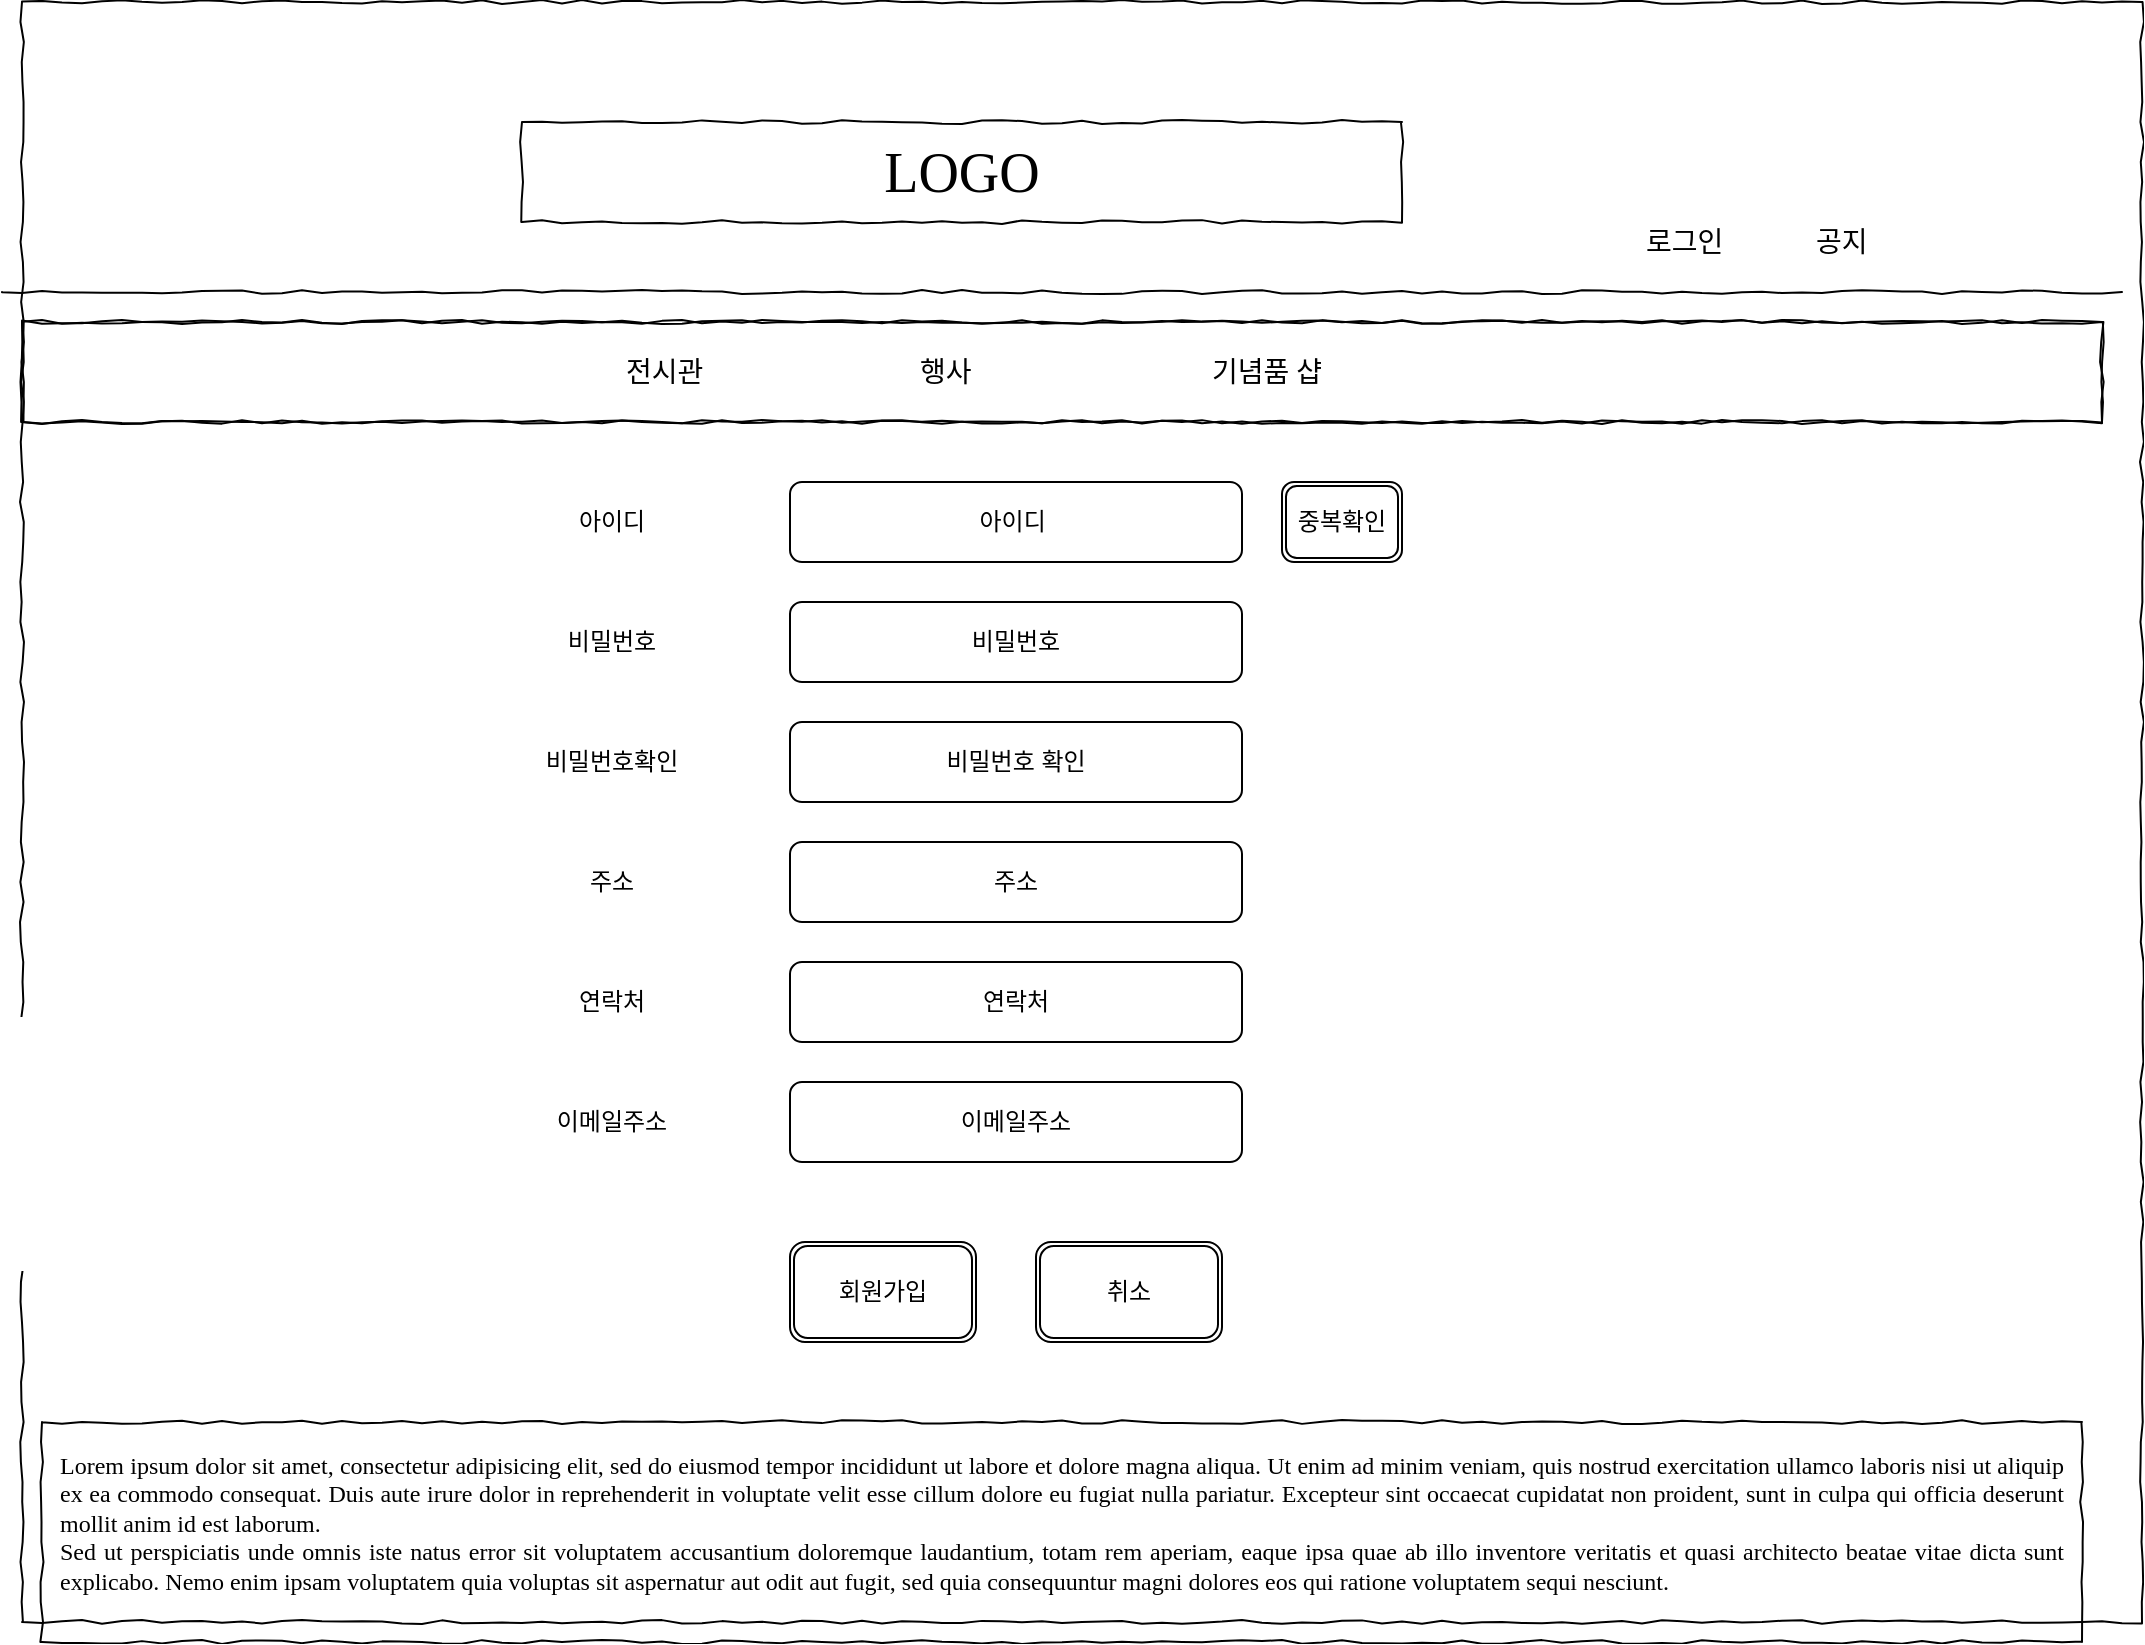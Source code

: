 <mxfile version="13.6.2" type="github">
  <diagram id="auSQH_ozP-fbKtCwQX6T" name="Page-1">
    <mxGraphModel dx="1101" dy="724" grid="1" gridSize="10" guides="1" tooltips="1" connect="1" arrows="1" fold="1" page="1" pageScale="1" pageWidth="827" pageHeight="1169" math="0" shadow="0">
      <root>
        <mxCell id="0" />
        <mxCell id="1" parent="0" />
        <mxCell id="gSJi5fGscnwKrzjRm0TT-1" value="" style="whiteSpace=wrap;html=1;rounded=0;shadow=0;labelBackgroundColor=none;strokeColor=#000000;strokeWidth=1;fillColor=none;fontFamily=Verdana;fontSize=12;fontColor=#000000;align=center;comic=1;" parent="1" vertex="1">
          <mxGeometry x="30" width="1060" height="810" as="geometry" />
        </mxCell>
        <mxCell id="gSJi5fGscnwKrzjRm0TT-2" value="LOGO" style="whiteSpace=wrap;html=1;rounded=0;shadow=0;labelBackgroundColor=none;strokeWidth=1;fontFamily=Verdana;fontSize=28;align=center;comic=1;" parent="1" vertex="1">
          <mxGeometry x="280" y="60" width="440" height="50" as="geometry" />
        </mxCell>
        <mxCell id="gSJi5fGscnwKrzjRm0TT-3" value="로그인" style="text;html=1;points=[];align=left;verticalAlign=top;spacingTop=-4;fontSize=14;fontFamily=Verdana" parent="1" vertex="1">
          <mxGeometry x="840" y="110" width="60" height="20" as="geometry" />
        </mxCell>
        <mxCell id="gSJi5fGscnwKrzjRm0TT-4" value="공지" style="text;html=1;points=[];align=left;verticalAlign=top;spacingTop=-4;fontSize=14;fontFamily=Verdana" parent="1" vertex="1">
          <mxGeometry x="925" y="110" width="60" height="20" as="geometry" />
        </mxCell>
        <mxCell id="gSJi5fGscnwKrzjRm0TT-5" value="" style="line;strokeWidth=1;html=1;rounded=0;shadow=0;labelBackgroundColor=none;fillColor=none;fontFamily=Verdana;fontSize=14;fontColor=#000000;align=center;comic=1;" parent="1" vertex="1">
          <mxGeometry x="20" y="140" width="1060" height="10" as="geometry" />
        </mxCell>
        <mxCell id="gSJi5fGscnwKrzjRm0TT-6" value="" style="whiteSpace=wrap;html=1;rounded=0;shadow=0;labelBackgroundColor=none;strokeWidth=1;fillColor=none;fontFamily=Verdana;fontSize=12;align=center;comic=1;" parent="1" vertex="1">
          <mxGeometry x="30" y="160" width="1040" height="50" as="geometry" />
        </mxCell>
        <mxCell id="gSJi5fGscnwKrzjRm0TT-10" value="&lt;div style=&quot;text-align: justify&quot;&gt;&lt;span&gt;Lorem ipsum dolor sit amet, consectetur adipisicing elit, sed do eiusmod tempor incididunt ut labore et dolore magna aliqua. Ut enim ad minim veniam, quis nostrud exercitation ullamco laboris nisi ut aliquip ex ea commodo consequat. Duis aute irure dolor in reprehenderit in voluptate velit esse cillum dolore eu fugiat nulla pariatur. Excepteur sint occaecat cupidatat non proident, sunt in culpa qui officia deserunt mollit anim id est laborum.&lt;/span&gt;&lt;/div&gt;&lt;div style=&quot;text-align: justify&quot;&gt;&lt;span&gt;Sed ut perspiciatis unde omnis iste natus error sit voluptatem accusantium doloremque laudantium, totam rem aperiam, eaque ipsa quae ab illo inventore veritatis et quasi architecto beatae vitae dicta sunt explicabo. Nemo enim ipsam voluptatem quia voluptas sit aspernatur aut odit aut fugit, sed quia consequuntur magni dolores eos qui ratione voluptatem sequi nesciunt.&amp;nbsp;&lt;/span&gt;&lt;/div&gt;" style="whiteSpace=wrap;html=1;rounded=0;shadow=0;labelBackgroundColor=none;strokeWidth=1;fillColor=none;fontFamily=Verdana;fontSize=12;align=center;verticalAlign=top;spacing=10;comic=1;" parent="1" vertex="1">
          <mxGeometry x="40" y="710" width="1020" height="110" as="geometry" />
        </mxCell>
        <mxCell id="gSJi5fGscnwKrzjRm0TT-25" value="아이디&amp;nbsp;" style="shape=ext;rounded=1;html=1;whiteSpace=wrap;" parent="1" vertex="1">
          <mxGeometry x="414" y="240" width="226" height="40" as="geometry" />
        </mxCell>
        <mxCell id="gSJi5fGscnwKrzjRm0TT-26" value="비밀번호" style="shape=ext;rounded=1;html=1;whiteSpace=wrap;" parent="1" vertex="1">
          <mxGeometry x="414" y="300" width="226" height="40" as="geometry" />
        </mxCell>
        <mxCell id="gSJi5fGscnwKrzjRm0TT-27" value="비밀번호 확인" style="shape=ext;rounded=1;html=1;whiteSpace=wrap;" parent="1" vertex="1">
          <mxGeometry x="414" y="360" width="226" height="40" as="geometry" />
        </mxCell>
        <mxCell id="gSJi5fGscnwKrzjRm0TT-28" value="주소" style="shape=ext;rounded=1;html=1;whiteSpace=wrap;" parent="1" vertex="1">
          <mxGeometry x="414" y="420" width="226" height="40" as="geometry" />
        </mxCell>
        <mxCell id="gSJi5fGscnwKrzjRm0TT-29" value="연락처" style="shape=ext;rounded=1;html=1;whiteSpace=wrap;" parent="1" vertex="1">
          <mxGeometry x="414" y="480" width="226" height="40" as="geometry" />
        </mxCell>
        <mxCell id="gSJi5fGscnwKrzjRm0TT-30" value="이메일주소" style="shape=ext;rounded=1;html=1;whiteSpace=wrap;" parent="1" vertex="1">
          <mxGeometry x="414" y="540" width="226" height="40" as="geometry" />
        </mxCell>
        <mxCell id="gSJi5fGscnwKrzjRm0TT-31" value="회원가입" style="shape=ext;rounded=1;html=1;whiteSpace=wrap;double=1;" parent="1" vertex="1">
          <mxGeometry x="414" y="620" width="93" height="50" as="geometry" />
        </mxCell>
        <mxCell id="gSJi5fGscnwKrzjRm0TT-32" value="취소" style="shape=ext;rounded=1;html=1;whiteSpace=wrap;double=1;" parent="1" vertex="1">
          <mxGeometry x="537" y="620" width="93" height="50" as="geometry" />
        </mxCell>
        <mxCell id="gSJi5fGscnwKrzjRm0TT-33" value="중복확인" style="shape=ext;rounded=1;html=1;whiteSpace=wrap;double=1;" parent="1" vertex="1">
          <mxGeometry x="660" y="240" width="60" height="40" as="geometry" />
        </mxCell>
        <mxCell id="gSJi5fGscnwKrzjRm0TT-34" value="아이디" style="text;html=1;strokeColor=none;fillColor=none;align=center;verticalAlign=middle;whiteSpace=wrap;rounded=0;" parent="1" vertex="1">
          <mxGeometry x="280" y="240" width="90" height="40" as="geometry" />
        </mxCell>
        <mxCell id="gSJi5fGscnwKrzjRm0TT-35" value="비밀번호" style="text;html=1;strokeColor=none;fillColor=none;align=center;verticalAlign=middle;whiteSpace=wrap;rounded=0;" parent="1" vertex="1">
          <mxGeometry x="280" y="300" width="90" height="40" as="geometry" />
        </mxCell>
        <mxCell id="gSJi5fGscnwKrzjRm0TT-36" value="비밀번호확인" style="text;html=1;strokeColor=none;fillColor=none;align=center;verticalAlign=middle;whiteSpace=wrap;rounded=0;" parent="1" vertex="1">
          <mxGeometry x="280" y="360" width="90" height="40" as="geometry" />
        </mxCell>
        <mxCell id="gSJi5fGscnwKrzjRm0TT-37" value="주소" style="text;html=1;strokeColor=none;fillColor=none;align=center;verticalAlign=middle;whiteSpace=wrap;rounded=0;" parent="1" vertex="1">
          <mxGeometry x="280" y="420" width="90" height="40" as="geometry" />
        </mxCell>
        <mxCell id="gSJi5fGscnwKrzjRm0TT-38" value="연락처" style="text;html=1;strokeColor=none;fillColor=none;align=center;verticalAlign=middle;whiteSpace=wrap;rounded=0;" parent="1" vertex="1">
          <mxGeometry x="280" y="480" width="90" height="40" as="geometry" />
        </mxCell>
        <mxCell id="gSJi5fGscnwKrzjRm0TT-39" value="이메일주소" style="text;html=1;strokeColor=none;fillColor=none;align=center;verticalAlign=middle;whiteSpace=wrap;rounded=0;" parent="1" vertex="1">
          <mxGeometry x="280" y="540" width="90" height="40" as="geometry" />
        </mxCell>
        <mxCell id="NRkYXEN0y8NvRYj3e0Dv-1" value="" style="whiteSpace=wrap;html=1;rounded=0;shadow=0;labelBackgroundColor=none;strokeWidth=1;fillColor=none;fontFamily=Verdana;fontSize=12;align=center;comic=1;" vertex="1" parent="1">
          <mxGeometry x="30" y="160" width="1040" height="50" as="geometry" />
        </mxCell>
        <mxCell id="NRkYXEN0y8NvRYj3e0Dv-2" value="전시관" style="text;html=1;points=[];align=left;verticalAlign=top;spacingTop=-4;fontSize=14;fontFamily=Verdana" vertex="1" parent="1">
          <mxGeometry x="330" y="175" width="60" height="20" as="geometry" />
        </mxCell>
        <mxCell id="NRkYXEN0y8NvRYj3e0Dv-3" value="행사" style="text;html=1;points=[];align=left;verticalAlign=top;spacingTop=-4;fontSize=14;fontFamily=Verdana" vertex="1" parent="1">
          <mxGeometry x="477" y="175" width="60" height="20" as="geometry" />
        </mxCell>
        <mxCell id="NRkYXEN0y8NvRYj3e0Dv-4" value="기념품 샵" style="text;html=1;points=[];align=left;verticalAlign=top;spacingTop=-4;fontSize=14;fontFamily=Verdana" vertex="1" parent="1">
          <mxGeometry x="623" y="175" width="60" height="20" as="geometry" />
        </mxCell>
      </root>
    </mxGraphModel>
  </diagram>
</mxfile>
